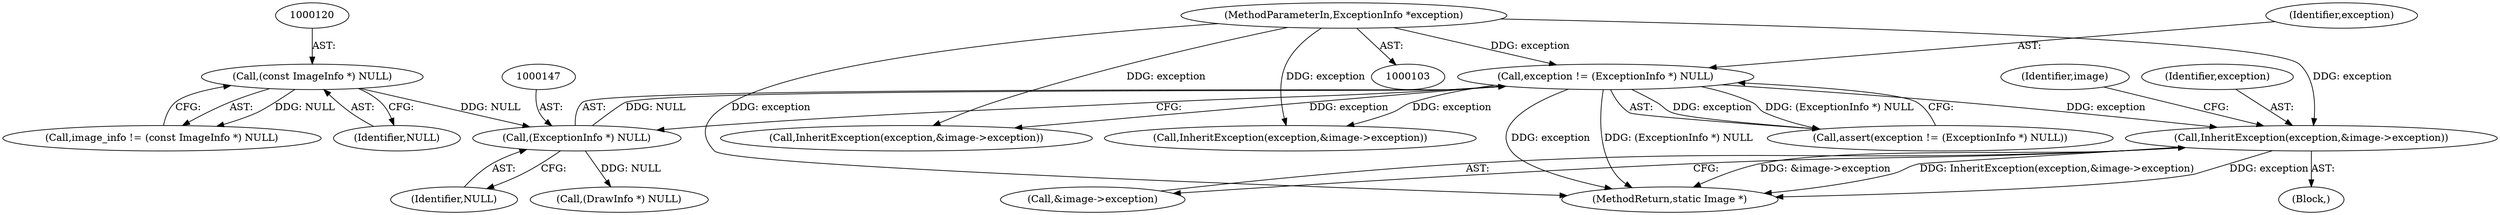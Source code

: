 digraph "0_ImageMagick_aeff00de228bc5a158c2a975ab47845d8a1db456_0@pointer" {
"1000608" [label="(Call,InheritException(exception,&image->exception))"];
"1000144" [label="(Call,exception != (ExceptionInfo *) NULL)"];
"1000105" [label="(MethodParameterIn,ExceptionInfo *exception)"];
"1000146" [label="(Call,(ExceptionInfo *) NULL)"];
"1000119" [label="(Call,(const ImageInfo *) NULL)"];
"1000610" [label="(Call,&image->exception)"];
"1000148" [label="(Identifier,NULL)"];
"1000117" [label="(Call,image_info != (const ImageInfo *) NULL)"];
"1000733" [label="(Call,InheritException(exception,&image->exception))"];
"1000615" [label="(Identifier,image)"];
"1000145" [label="(Identifier,exception)"];
"1000119" [label="(Call,(const ImageInfo *) NULL)"];
"1000121" [label="(Identifier,NULL)"];
"1000609" [label="(Identifier,exception)"];
"1000603" [label="(Block,)"];
"1000144" [label="(Call,exception != (ExceptionInfo *) NULL)"];
"1000146" [label="(Call,(ExceptionInfo *) NULL)"];
"1000852" [label="(MethodReturn,static Image *)"];
"1000752" [label="(Call,InheritException(exception,&image->exception))"];
"1000608" [label="(Call,InheritException(exception,&image->exception))"];
"1000191" [label="(Call,(DrawInfo *) NULL)"];
"1000105" [label="(MethodParameterIn,ExceptionInfo *exception)"];
"1000143" [label="(Call,assert(exception != (ExceptionInfo *) NULL))"];
"1000608" -> "1000603"  [label="AST: "];
"1000608" -> "1000610"  [label="CFG: "];
"1000609" -> "1000608"  [label="AST: "];
"1000610" -> "1000608"  [label="AST: "];
"1000615" -> "1000608"  [label="CFG: "];
"1000608" -> "1000852"  [label="DDG: &image->exception"];
"1000608" -> "1000852"  [label="DDG: InheritException(exception,&image->exception)"];
"1000608" -> "1000852"  [label="DDG: exception"];
"1000144" -> "1000608"  [label="DDG: exception"];
"1000105" -> "1000608"  [label="DDG: exception"];
"1000144" -> "1000143"  [label="AST: "];
"1000144" -> "1000146"  [label="CFG: "];
"1000145" -> "1000144"  [label="AST: "];
"1000146" -> "1000144"  [label="AST: "];
"1000143" -> "1000144"  [label="CFG: "];
"1000144" -> "1000852"  [label="DDG: exception"];
"1000144" -> "1000852"  [label="DDG: (ExceptionInfo *) NULL"];
"1000144" -> "1000143"  [label="DDG: exception"];
"1000144" -> "1000143"  [label="DDG: (ExceptionInfo *) NULL"];
"1000105" -> "1000144"  [label="DDG: exception"];
"1000146" -> "1000144"  [label="DDG: NULL"];
"1000144" -> "1000733"  [label="DDG: exception"];
"1000144" -> "1000752"  [label="DDG: exception"];
"1000105" -> "1000103"  [label="AST: "];
"1000105" -> "1000852"  [label="DDG: exception"];
"1000105" -> "1000733"  [label="DDG: exception"];
"1000105" -> "1000752"  [label="DDG: exception"];
"1000146" -> "1000148"  [label="CFG: "];
"1000147" -> "1000146"  [label="AST: "];
"1000148" -> "1000146"  [label="AST: "];
"1000119" -> "1000146"  [label="DDG: NULL"];
"1000146" -> "1000191"  [label="DDG: NULL"];
"1000119" -> "1000117"  [label="AST: "];
"1000119" -> "1000121"  [label="CFG: "];
"1000120" -> "1000119"  [label="AST: "];
"1000121" -> "1000119"  [label="AST: "];
"1000117" -> "1000119"  [label="CFG: "];
"1000119" -> "1000117"  [label="DDG: NULL"];
}
